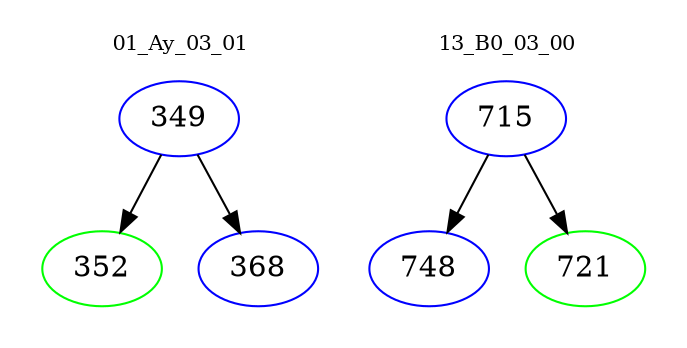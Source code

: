 digraph{
subgraph cluster_0 {
color = white
label = "01_Ay_03_01";
fontsize=10;
T0_349 [label="349", color="blue"]
T0_349 -> T0_352 [color="black"]
T0_352 [label="352", color="green"]
T0_349 -> T0_368 [color="black"]
T0_368 [label="368", color="blue"]
}
subgraph cluster_1 {
color = white
label = "13_B0_03_00";
fontsize=10;
T1_715 [label="715", color="blue"]
T1_715 -> T1_748 [color="black"]
T1_748 [label="748", color="blue"]
T1_715 -> T1_721 [color="black"]
T1_721 [label="721", color="green"]
}
}
